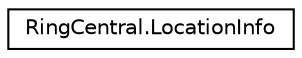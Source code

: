 digraph "Graphical Class Hierarchy"
{
 // LATEX_PDF_SIZE
  edge [fontname="Helvetica",fontsize="10",labelfontname="Helvetica",labelfontsize="10"];
  node [fontname="Helvetica",fontsize="10",shape=record];
  rankdir="LR";
  Node0 [label="RingCentral.LocationInfo",height=0.2,width=0.4,color="black", fillcolor="white", style="filled",URL="$classRingCentral_1_1LocationInfo.html",tooltip=" "];
}

